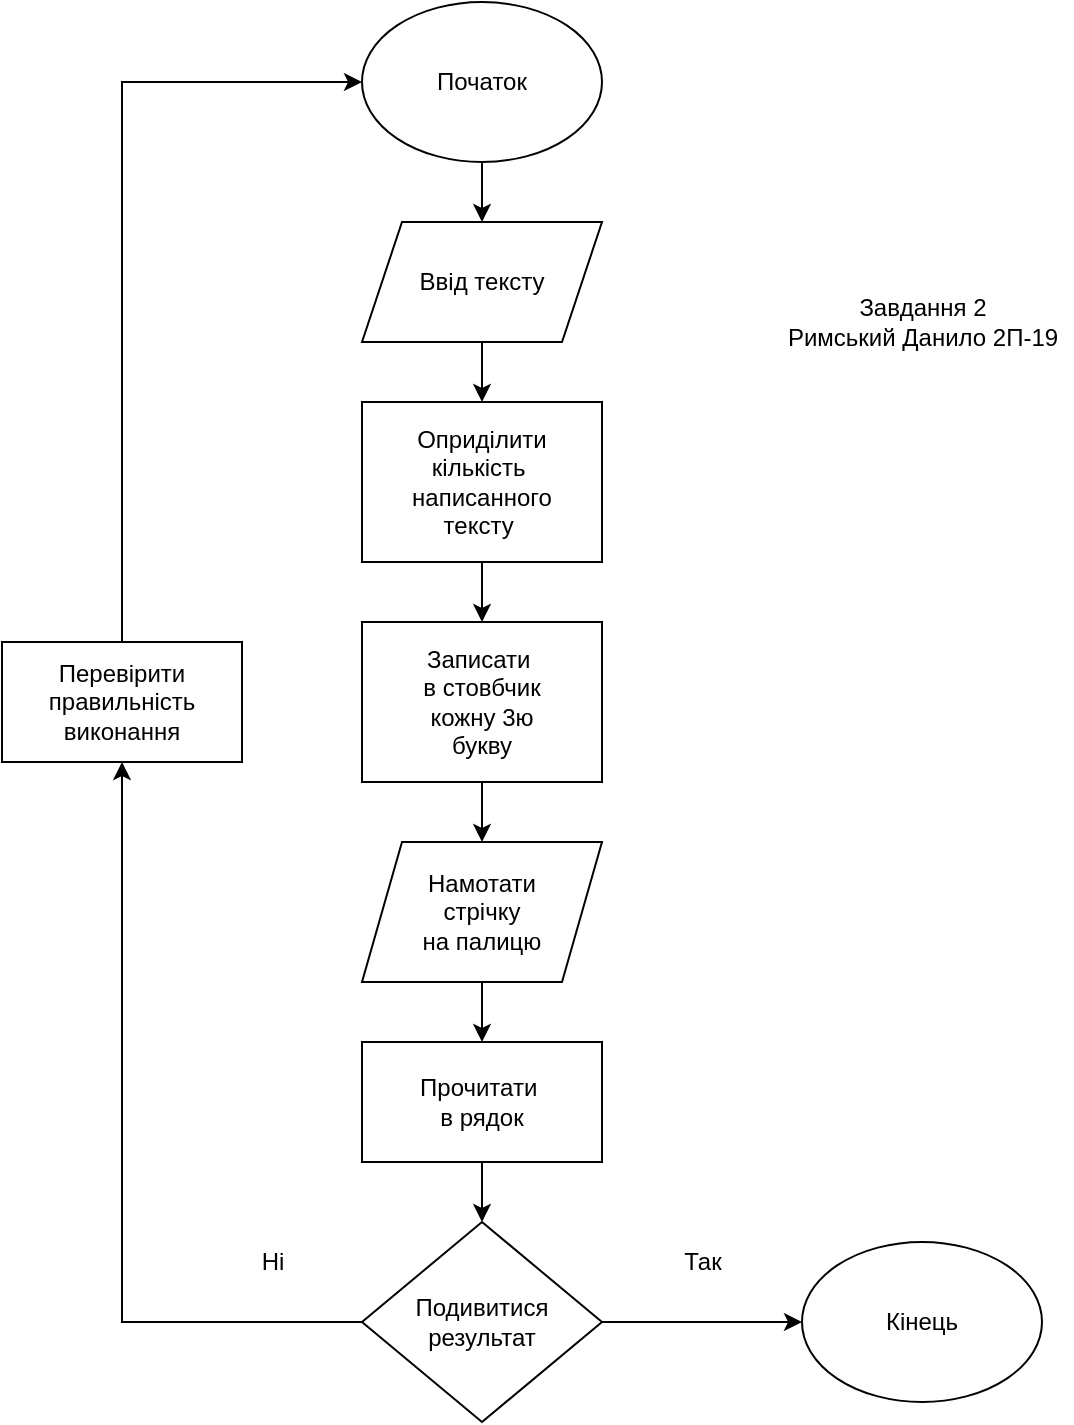 <mxfile version="13.9.9" type="github">
  <diagram id="kAck30q0n1SWu0mY80vo" name="Page-1">
    <mxGraphModel dx="1422" dy="832" grid="1" gridSize="10" guides="1" tooltips="1" connect="1" arrows="1" fold="1" page="1" pageScale="1" pageWidth="2000" pageHeight="2000" math="0" shadow="0">
      <root>
        <mxCell id="0" />
        <mxCell id="1" parent="0" />
        <mxCell id="pvdILLQp2z0XS6JpvBbr-3" value="" style="edgeStyle=orthogonalEdgeStyle;rounded=0;orthogonalLoop=1;jettySize=auto;html=1;" edge="1" parent="1" source="pvdILLQp2z0XS6JpvBbr-1" target="pvdILLQp2z0XS6JpvBbr-2">
          <mxGeometry relative="1" as="geometry" />
        </mxCell>
        <mxCell id="pvdILLQp2z0XS6JpvBbr-1" value="Початок" style="ellipse;whiteSpace=wrap;html=1;" vertex="1" parent="1">
          <mxGeometry x="590" y="20" width="120" height="80" as="geometry" />
        </mxCell>
        <mxCell id="pvdILLQp2z0XS6JpvBbr-5" value="" style="edgeStyle=orthogonalEdgeStyle;rounded=0;orthogonalLoop=1;jettySize=auto;html=1;" edge="1" parent="1" source="pvdILLQp2z0XS6JpvBbr-2" target="pvdILLQp2z0XS6JpvBbr-4">
          <mxGeometry relative="1" as="geometry" />
        </mxCell>
        <mxCell id="pvdILLQp2z0XS6JpvBbr-2" value="Ввід тексту" style="shape=parallelogram;perimeter=parallelogramPerimeter;whiteSpace=wrap;html=1;fixedSize=1;" vertex="1" parent="1">
          <mxGeometry x="590" y="130" width="120" height="60" as="geometry" />
        </mxCell>
        <mxCell id="pvdILLQp2z0XS6JpvBbr-8" value="" style="edgeStyle=orthogonalEdgeStyle;rounded=0;orthogonalLoop=1;jettySize=auto;html=1;" edge="1" parent="1" source="pvdILLQp2z0XS6JpvBbr-4" target="pvdILLQp2z0XS6JpvBbr-7">
          <mxGeometry relative="1" as="geometry" />
        </mxCell>
        <mxCell id="pvdILLQp2z0XS6JpvBbr-4" value="Оприділити&lt;br&gt;кількість&amp;nbsp;&lt;br&gt;написанного &lt;br&gt;тексту&amp;nbsp;" style="whiteSpace=wrap;html=1;" vertex="1" parent="1">
          <mxGeometry x="590" y="220" width="120" height="80" as="geometry" />
        </mxCell>
        <mxCell id="pvdILLQp2z0XS6JpvBbr-10" value="" style="edgeStyle=orthogonalEdgeStyle;rounded=0;orthogonalLoop=1;jettySize=auto;html=1;" edge="1" parent="1" source="pvdILLQp2z0XS6JpvBbr-7" target="pvdILLQp2z0XS6JpvBbr-9">
          <mxGeometry relative="1" as="geometry" />
        </mxCell>
        <mxCell id="pvdILLQp2z0XS6JpvBbr-7" value="Записати&amp;nbsp;&lt;br&gt;в стовбчик&lt;br&gt;кожну 3ю&lt;br&gt;букву" style="whiteSpace=wrap;html=1;" vertex="1" parent="1">
          <mxGeometry x="590" y="330" width="120" height="80" as="geometry" />
        </mxCell>
        <mxCell id="pvdILLQp2z0XS6JpvBbr-15" value="" style="edgeStyle=orthogonalEdgeStyle;rounded=0;orthogonalLoop=1;jettySize=auto;html=1;" edge="1" parent="1" source="pvdILLQp2z0XS6JpvBbr-9" target="pvdILLQp2z0XS6JpvBbr-14">
          <mxGeometry relative="1" as="geometry" />
        </mxCell>
        <mxCell id="pvdILLQp2z0XS6JpvBbr-9" value="Намотати &lt;br&gt;стрічку&lt;br&gt;на палицю" style="shape=parallelogram;perimeter=parallelogramPerimeter;whiteSpace=wrap;html=1;fixedSize=1;" vertex="1" parent="1">
          <mxGeometry x="590" y="440" width="120" height="70" as="geometry" />
        </mxCell>
        <mxCell id="pvdILLQp2z0XS6JpvBbr-17" value="" style="edgeStyle=orthogonalEdgeStyle;rounded=0;orthogonalLoop=1;jettySize=auto;html=1;" edge="1" parent="1" source="pvdILLQp2z0XS6JpvBbr-14" target="pvdILLQp2z0XS6JpvBbr-16">
          <mxGeometry relative="1" as="geometry" />
        </mxCell>
        <mxCell id="pvdILLQp2z0XS6JpvBbr-14" value="Прочитати&amp;nbsp;&lt;br&gt;в рядок" style="whiteSpace=wrap;html=1;" vertex="1" parent="1">
          <mxGeometry x="590" y="540" width="120" height="60" as="geometry" />
        </mxCell>
        <mxCell id="pvdILLQp2z0XS6JpvBbr-20" value="" style="edgeStyle=orthogonalEdgeStyle;rounded=0;orthogonalLoop=1;jettySize=auto;html=1;" edge="1" parent="1" source="pvdILLQp2z0XS6JpvBbr-16" target="pvdILLQp2z0XS6JpvBbr-19">
          <mxGeometry relative="1" as="geometry" />
        </mxCell>
        <mxCell id="pvdILLQp2z0XS6JpvBbr-24" value="" style="edgeStyle=orthogonalEdgeStyle;rounded=0;orthogonalLoop=1;jettySize=auto;html=1;" edge="1" parent="1" source="pvdILLQp2z0XS6JpvBbr-16" target="pvdILLQp2z0XS6JpvBbr-23">
          <mxGeometry relative="1" as="geometry" />
        </mxCell>
        <mxCell id="pvdILLQp2z0XS6JpvBbr-16" value="Подивитися&lt;br&gt;результат" style="rhombus;whiteSpace=wrap;html=1;" vertex="1" parent="1">
          <mxGeometry x="590" y="630" width="120" height="100" as="geometry" />
        </mxCell>
        <mxCell id="pvdILLQp2z0XS6JpvBbr-21" style="edgeStyle=orthogonalEdgeStyle;rounded=0;orthogonalLoop=1;jettySize=auto;html=1;entryX=0;entryY=0.5;entryDx=0;entryDy=0;" edge="1" parent="1" source="pvdILLQp2z0XS6JpvBbr-19" target="pvdILLQp2z0XS6JpvBbr-1">
          <mxGeometry relative="1" as="geometry">
            <Array as="points">
              <mxPoint x="470" y="60" />
            </Array>
          </mxGeometry>
        </mxCell>
        <mxCell id="pvdILLQp2z0XS6JpvBbr-19" value="Перевірити&lt;br&gt;правильність&lt;br&gt;виконання" style="whiteSpace=wrap;html=1;" vertex="1" parent="1">
          <mxGeometry x="410" y="340" width="120" height="60" as="geometry" />
        </mxCell>
        <mxCell id="pvdILLQp2z0XS6JpvBbr-23" value="Кінець" style="ellipse;whiteSpace=wrap;html=1;" vertex="1" parent="1">
          <mxGeometry x="810" y="640" width="120" height="80" as="geometry" />
        </mxCell>
        <mxCell id="pvdILLQp2z0XS6JpvBbr-25" value="Ні" style="text;html=1;align=center;verticalAlign=middle;resizable=0;points=[];autosize=1;" vertex="1" parent="1">
          <mxGeometry x="530" y="640" width="30" height="20" as="geometry" />
        </mxCell>
        <mxCell id="pvdILLQp2z0XS6JpvBbr-26" value="Так" style="text;html=1;align=center;verticalAlign=middle;resizable=0;points=[];autosize=1;" vertex="1" parent="1">
          <mxGeometry x="745" y="640" width="30" height="20" as="geometry" />
        </mxCell>
        <mxCell id="pvdILLQp2z0XS6JpvBbr-27" value="Завдання 2&lt;br&gt;Римський Данило 2П-19" style="text;html=1;align=center;verticalAlign=middle;resizable=0;points=[];autosize=1;" vertex="1" parent="1">
          <mxGeometry x="795" y="165" width="150" height="30" as="geometry" />
        </mxCell>
      </root>
    </mxGraphModel>
  </diagram>
</mxfile>

